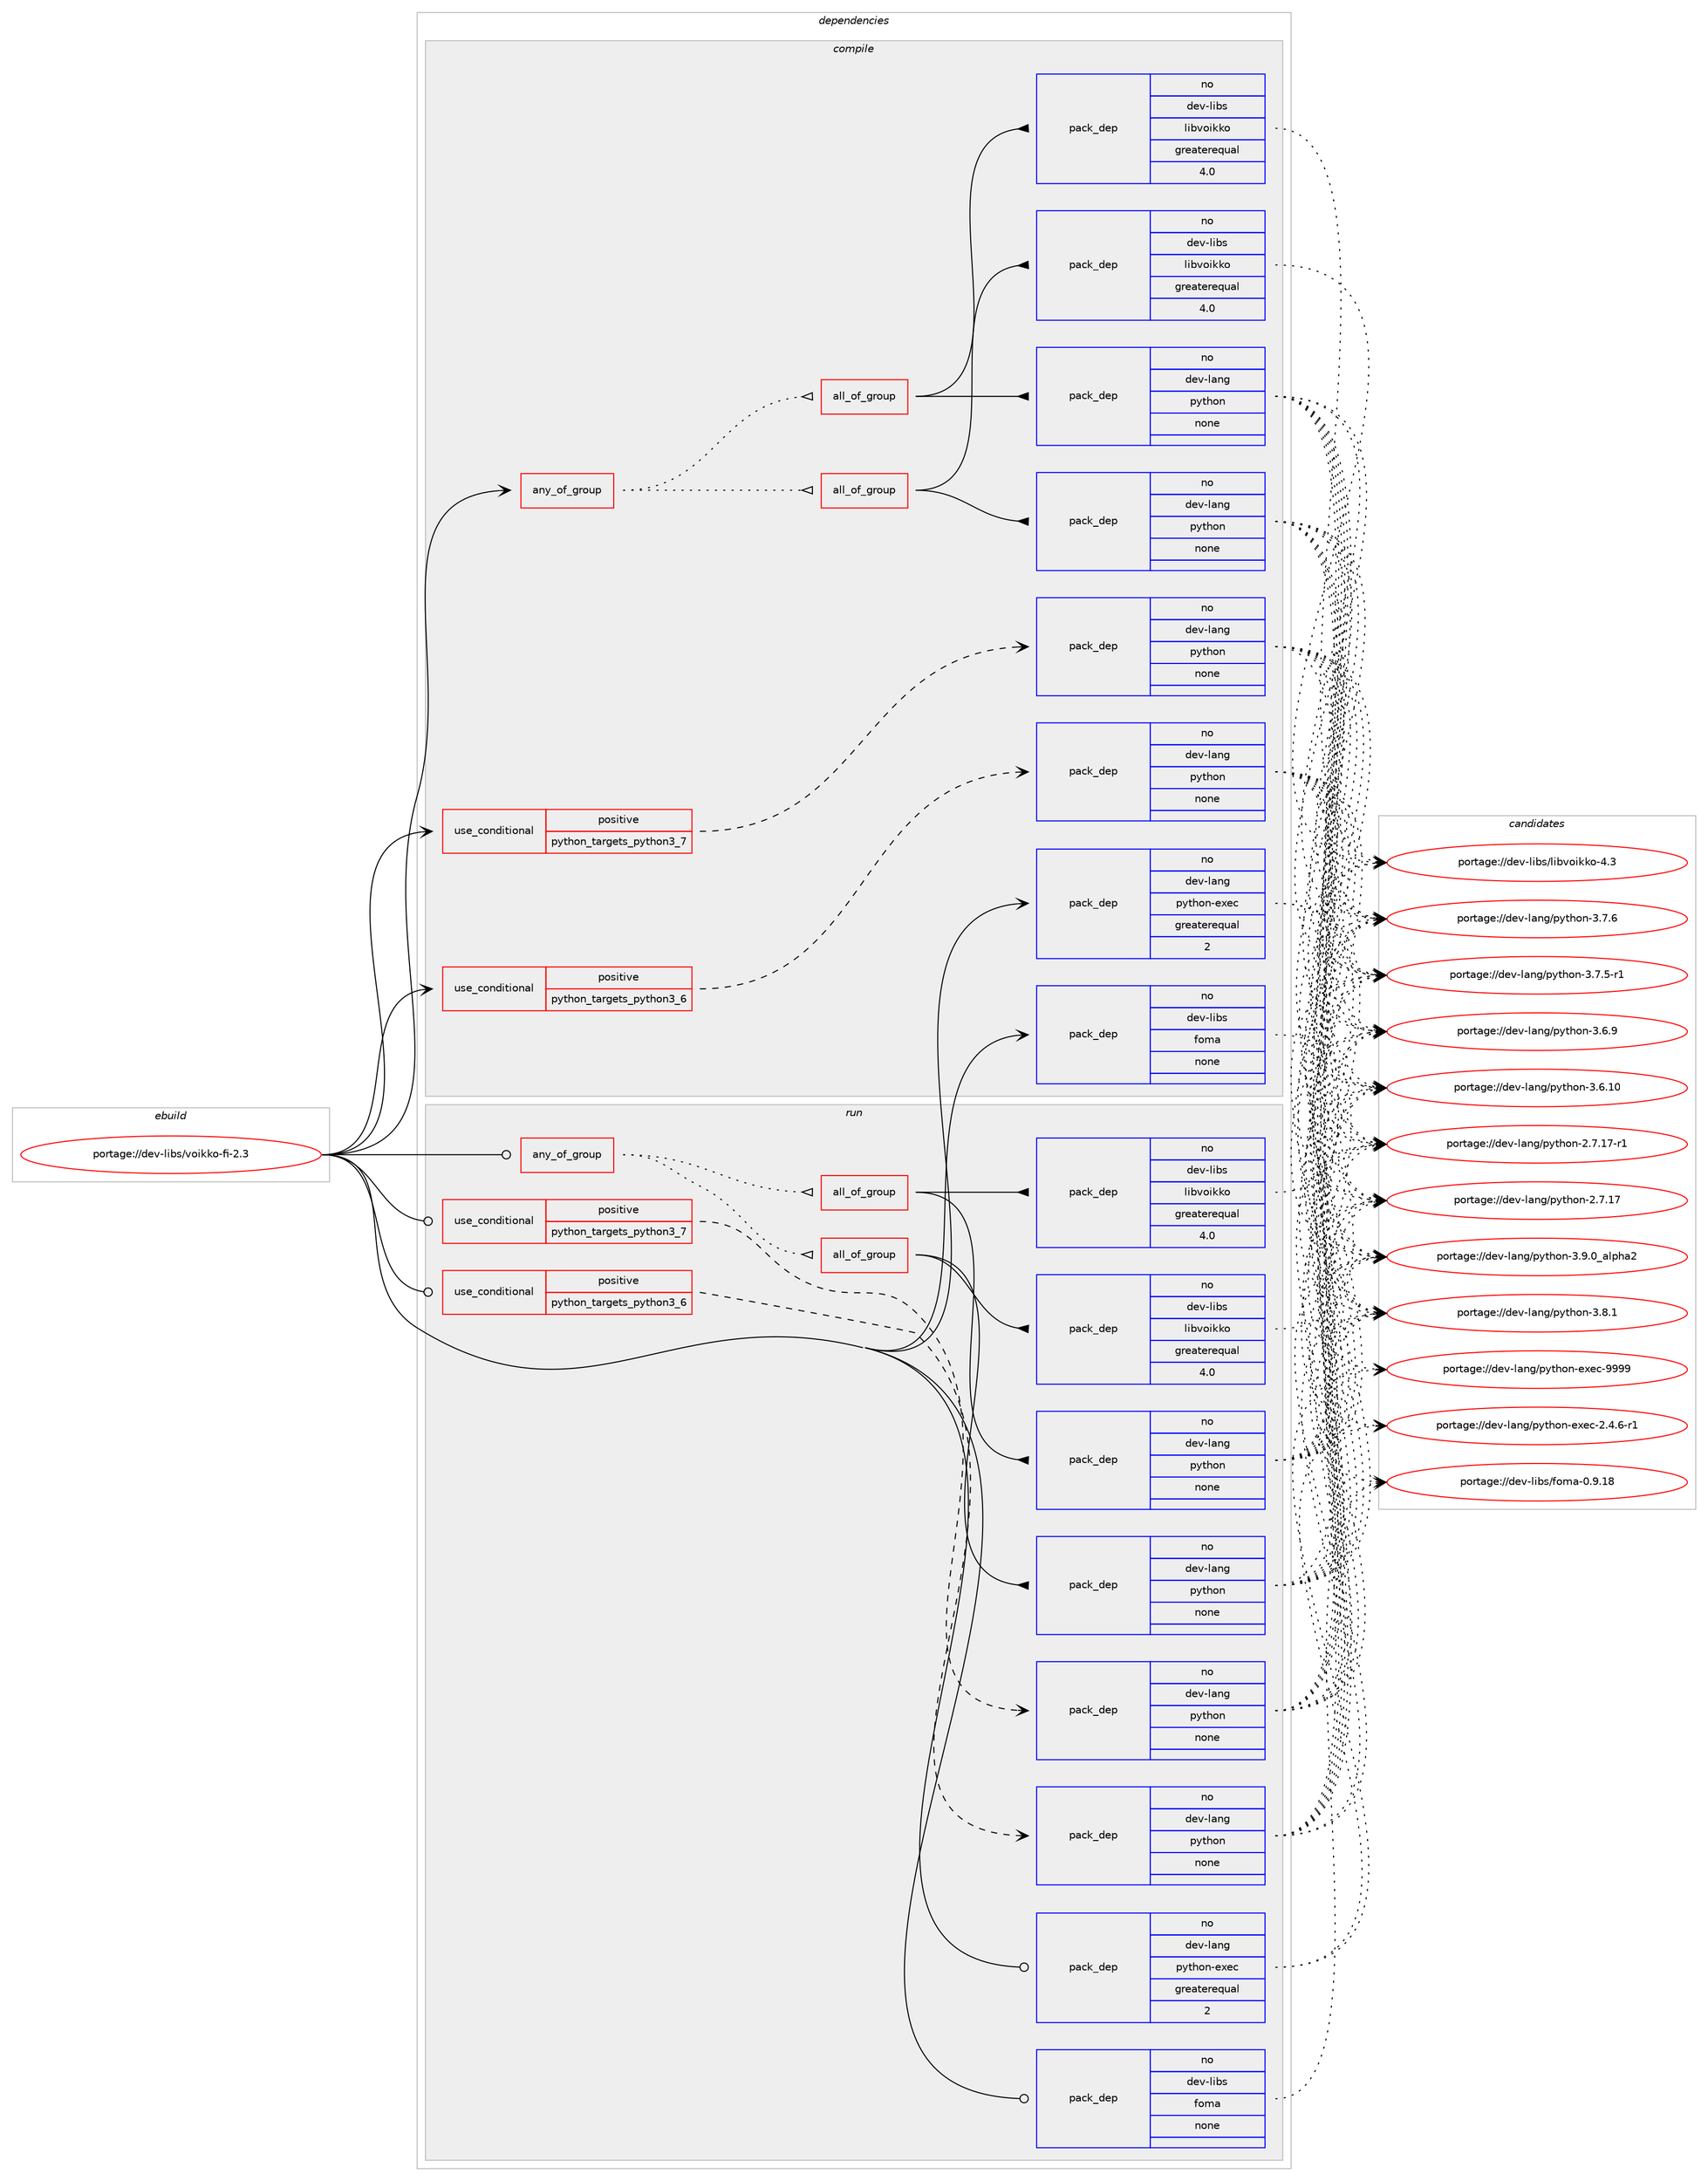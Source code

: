 digraph prolog {

# *************
# Graph options
# *************

newrank=true;
concentrate=true;
compound=true;
graph [rankdir=LR,fontname=Helvetica,fontsize=10,ranksep=1.5];#, ranksep=2.5, nodesep=0.2];
edge  [arrowhead=vee];
node  [fontname=Helvetica,fontsize=10];

# **********
# The ebuild
# **********

subgraph cluster_leftcol {
color=gray;
label=<<i>ebuild</i>>;
id [label="portage://dev-libs/voikko-fi-2.3", color=red, width=4, href="../dev-libs/voikko-fi-2.3.svg"];
}

# ****************
# The dependencies
# ****************

subgraph cluster_midcol {
color=gray;
label=<<i>dependencies</i>>;
subgraph cluster_compile {
fillcolor="#eeeeee";
style=filled;
label=<<i>compile</i>>;
subgraph any4924 {
dependency507241 [label=<<TABLE BORDER="0" CELLBORDER="1" CELLSPACING="0" CELLPADDING="4"><TR><TD CELLPADDING="10">any_of_group</TD></TR></TABLE>>, shape=none, color=red];subgraph all232 {
dependency507242 [label=<<TABLE BORDER="0" CELLBORDER="1" CELLSPACING="0" CELLPADDING="4"><TR><TD CELLPADDING="10">all_of_group</TD></TR></TABLE>>, shape=none, color=red];subgraph pack378289 {
dependency507243 [label=<<TABLE BORDER="0" CELLBORDER="1" CELLSPACING="0" CELLPADDING="4" WIDTH="220"><TR><TD ROWSPAN="6" CELLPADDING="30">pack_dep</TD></TR><TR><TD WIDTH="110">no</TD></TR><TR><TD>dev-lang</TD></TR><TR><TD>python</TD></TR><TR><TD>none</TD></TR><TR><TD></TD></TR></TABLE>>, shape=none, color=blue];
}
dependency507242:e -> dependency507243:w [weight=20,style="solid",arrowhead="inv"];
subgraph pack378290 {
dependency507244 [label=<<TABLE BORDER="0" CELLBORDER="1" CELLSPACING="0" CELLPADDING="4" WIDTH="220"><TR><TD ROWSPAN="6" CELLPADDING="30">pack_dep</TD></TR><TR><TD WIDTH="110">no</TD></TR><TR><TD>dev-libs</TD></TR><TR><TD>libvoikko</TD></TR><TR><TD>greaterequal</TD></TR><TR><TD>4.0</TD></TR></TABLE>>, shape=none, color=blue];
}
dependency507242:e -> dependency507244:w [weight=20,style="solid",arrowhead="inv"];
}
dependency507241:e -> dependency507242:w [weight=20,style="dotted",arrowhead="oinv"];
subgraph all233 {
dependency507245 [label=<<TABLE BORDER="0" CELLBORDER="1" CELLSPACING="0" CELLPADDING="4"><TR><TD CELLPADDING="10">all_of_group</TD></TR></TABLE>>, shape=none, color=red];subgraph pack378291 {
dependency507246 [label=<<TABLE BORDER="0" CELLBORDER="1" CELLSPACING="0" CELLPADDING="4" WIDTH="220"><TR><TD ROWSPAN="6" CELLPADDING="30">pack_dep</TD></TR><TR><TD WIDTH="110">no</TD></TR><TR><TD>dev-lang</TD></TR><TR><TD>python</TD></TR><TR><TD>none</TD></TR><TR><TD></TD></TR></TABLE>>, shape=none, color=blue];
}
dependency507245:e -> dependency507246:w [weight=20,style="solid",arrowhead="inv"];
subgraph pack378292 {
dependency507247 [label=<<TABLE BORDER="0" CELLBORDER="1" CELLSPACING="0" CELLPADDING="4" WIDTH="220"><TR><TD ROWSPAN="6" CELLPADDING="30">pack_dep</TD></TR><TR><TD WIDTH="110">no</TD></TR><TR><TD>dev-libs</TD></TR><TR><TD>libvoikko</TD></TR><TR><TD>greaterequal</TD></TR><TR><TD>4.0</TD></TR></TABLE>>, shape=none, color=blue];
}
dependency507245:e -> dependency507247:w [weight=20,style="solid",arrowhead="inv"];
}
dependency507241:e -> dependency507245:w [weight=20,style="dotted",arrowhead="oinv"];
}
id:e -> dependency507241:w [weight=20,style="solid",arrowhead="vee"];
subgraph cond123799 {
dependency507248 [label=<<TABLE BORDER="0" CELLBORDER="1" CELLSPACING="0" CELLPADDING="4"><TR><TD ROWSPAN="3" CELLPADDING="10">use_conditional</TD></TR><TR><TD>positive</TD></TR><TR><TD>python_targets_python3_6</TD></TR></TABLE>>, shape=none, color=red];
subgraph pack378293 {
dependency507249 [label=<<TABLE BORDER="0" CELLBORDER="1" CELLSPACING="0" CELLPADDING="4" WIDTH="220"><TR><TD ROWSPAN="6" CELLPADDING="30">pack_dep</TD></TR><TR><TD WIDTH="110">no</TD></TR><TR><TD>dev-lang</TD></TR><TR><TD>python</TD></TR><TR><TD>none</TD></TR><TR><TD></TD></TR></TABLE>>, shape=none, color=blue];
}
dependency507248:e -> dependency507249:w [weight=20,style="dashed",arrowhead="vee"];
}
id:e -> dependency507248:w [weight=20,style="solid",arrowhead="vee"];
subgraph cond123800 {
dependency507250 [label=<<TABLE BORDER="0" CELLBORDER="1" CELLSPACING="0" CELLPADDING="4"><TR><TD ROWSPAN="3" CELLPADDING="10">use_conditional</TD></TR><TR><TD>positive</TD></TR><TR><TD>python_targets_python3_7</TD></TR></TABLE>>, shape=none, color=red];
subgraph pack378294 {
dependency507251 [label=<<TABLE BORDER="0" CELLBORDER="1" CELLSPACING="0" CELLPADDING="4" WIDTH="220"><TR><TD ROWSPAN="6" CELLPADDING="30">pack_dep</TD></TR><TR><TD WIDTH="110">no</TD></TR><TR><TD>dev-lang</TD></TR><TR><TD>python</TD></TR><TR><TD>none</TD></TR><TR><TD></TD></TR></TABLE>>, shape=none, color=blue];
}
dependency507250:e -> dependency507251:w [weight=20,style="dashed",arrowhead="vee"];
}
id:e -> dependency507250:w [weight=20,style="solid",arrowhead="vee"];
subgraph pack378295 {
dependency507252 [label=<<TABLE BORDER="0" CELLBORDER="1" CELLSPACING="0" CELLPADDING="4" WIDTH="220"><TR><TD ROWSPAN="6" CELLPADDING="30">pack_dep</TD></TR><TR><TD WIDTH="110">no</TD></TR><TR><TD>dev-lang</TD></TR><TR><TD>python-exec</TD></TR><TR><TD>greaterequal</TD></TR><TR><TD>2</TD></TR></TABLE>>, shape=none, color=blue];
}
id:e -> dependency507252:w [weight=20,style="solid",arrowhead="vee"];
subgraph pack378296 {
dependency507253 [label=<<TABLE BORDER="0" CELLBORDER="1" CELLSPACING="0" CELLPADDING="4" WIDTH="220"><TR><TD ROWSPAN="6" CELLPADDING="30">pack_dep</TD></TR><TR><TD WIDTH="110">no</TD></TR><TR><TD>dev-libs</TD></TR><TR><TD>foma</TD></TR><TR><TD>none</TD></TR><TR><TD></TD></TR></TABLE>>, shape=none, color=blue];
}
id:e -> dependency507253:w [weight=20,style="solid",arrowhead="vee"];
}
subgraph cluster_compileandrun {
fillcolor="#eeeeee";
style=filled;
label=<<i>compile and run</i>>;
}
subgraph cluster_run {
fillcolor="#eeeeee";
style=filled;
label=<<i>run</i>>;
subgraph any4925 {
dependency507254 [label=<<TABLE BORDER="0" CELLBORDER="1" CELLSPACING="0" CELLPADDING="4"><TR><TD CELLPADDING="10">any_of_group</TD></TR></TABLE>>, shape=none, color=red];subgraph all234 {
dependency507255 [label=<<TABLE BORDER="0" CELLBORDER="1" CELLSPACING="0" CELLPADDING="4"><TR><TD CELLPADDING="10">all_of_group</TD></TR></TABLE>>, shape=none, color=red];subgraph pack378297 {
dependency507256 [label=<<TABLE BORDER="0" CELLBORDER="1" CELLSPACING="0" CELLPADDING="4" WIDTH="220"><TR><TD ROWSPAN="6" CELLPADDING="30">pack_dep</TD></TR><TR><TD WIDTH="110">no</TD></TR><TR><TD>dev-lang</TD></TR><TR><TD>python</TD></TR><TR><TD>none</TD></TR><TR><TD></TD></TR></TABLE>>, shape=none, color=blue];
}
dependency507255:e -> dependency507256:w [weight=20,style="solid",arrowhead="inv"];
subgraph pack378298 {
dependency507257 [label=<<TABLE BORDER="0" CELLBORDER="1" CELLSPACING="0" CELLPADDING="4" WIDTH="220"><TR><TD ROWSPAN="6" CELLPADDING="30">pack_dep</TD></TR><TR><TD WIDTH="110">no</TD></TR><TR><TD>dev-libs</TD></TR><TR><TD>libvoikko</TD></TR><TR><TD>greaterequal</TD></TR><TR><TD>4.0</TD></TR></TABLE>>, shape=none, color=blue];
}
dependency507255:e -> dependency507257:w [weight=20,style="solid",arrowhead="inv"];
}
dependency507254:e -> dependency507255:w [weight=20,style="dotted",arrowhead="oinv"];
subgraph all235 {
dependency507258 [label=<<TABLE BORDER="0" CELLBORDER="1" CELLSPACING="0" CELLPADDING="4"><TR><TD CELLPADDING="10">all_of_group</TD></TR></TABLE>>, shape=none, color=red];subgraph pack378299 {
dependency507259 [label=<<TABLE BORDER="0" CELLBORDER="1" CELLSPACING="0" CELLPADDING="4" WIDTH="220"><TR><TD ROWSPAN="6" CELLPADDING="30">pack_dep</TD></TR><TR><TD WIDTH="110">no</TD></TR><TR><TD>dev-lang</TD></TR><TR><TD>python</TD></TR><TR><TD>none</TD></TR><TR><TD></TD></TR></TABLE>>, shape=none, color=blue];
}
dependency507258:e -> dependency507259:w [weight=20,style="solid",arrowhead="inv"];
subgraph pack378300 {
dependency507260 [label=<<TABLE BORDER="0" CELLBORDER="1" CELLSPACING="0" CELLPADDING="4" WIDTH="220"><TR><TD ROWSPAN="6" CELLPADDING="30">pack_dep</TD></TR><TR><TD WIDTH="110">no</TD></TR><TR><TD>dev-libs</TD></TR><TR><TD>libvoikko</TD></TR><TR><TD>greaterequal</TD></TR><TR><TD>4.0</TD></TR></TABLE>>, shape=none, color=blue];
}
dependency507258:e -> dependency507260:w [weight=20,style="solid",arrowhead="inv"];
}
dependency507254:e -> dependency507258:w [weight=20,style="dotted",arrowhead="oinv"];
}
id:e -> dependency507254:w [weight=20,style="solid",arrowhead="odot"];
subgraph cond123801 {
dependency507261 [label=<<TABLE BORDER="0" CELLBORDER="1" CELLSPACING="0" CELLPADDING="4"><TR><TD ROWSPAN="3" CELLPADDING="10">use_conditional</TD></TR><TR><TD>positive</TD></TR><TR><TD>python_targets_python3_6</TD></TR></TABLE>>, shape=none, color=red];
subgraph pack378301 {
dependency507262 [label=<<TABLE BORDER="0" CELLBORDER="1" CELLSPACING="0" CELLPADDING="4" WIDTH="220"><TR><TD ROWSPAN="6" CELLPADDING="30">pack_dep</TD></TR><TR><TD WIDTH="110">no</TD></TR><TR><TD>dev-lang</TD></TR><TR><TD>python</TD></TR><TR><TD>none</TD></TR><TR><TD></TD></TR></TABLE>>, shape=none, color=blue];
}
dependency507261:e -> dependency507262:w [weight=20,style="dashed",arrowhead="vee"];
}
id:e -> dependency507261:w [weight=20,style="solid",arrowhead="odot"];
subgraph cond123802 {
dependency507263 [label=<<TABLE BORDER="0" CELLBORDER="1" CELLSPACING="0" CELLPADDING="4"><TR><TD ROWSPAN="3" CELLPADDING="10">use_conditional</TD></TR><TR><TD>positive</TD></TR><TR><TD>python_targets_python3_7</TD></TR></TABLE>>, shape=none, color=red];
subgraph pack378302 {
dependency507264 [label=<<TABLE BORDER="0" CELLBORDER="1" CELLSPACING="0" CELLPADDING="4" WIDTH="220"><TR><TD ROWSPAN="6" CELLPADDING="30">pack_dep</TD></TR><TR><TD WIDTH="110">no</TD></TR><TR><TD>dev-lang</TD></TR><TR><TD>python</TD></TR><TR><TD>none</TD></TR><TR><TD></TD></TR></TABLE>>, shape=none, color=blue];
}
dependency507263:e -> dependency507264:w [weight=20,style="dashed",arrowhead="vee"];
}
id:e -> dependency507263:w [weight=20,style="solid",arrowhead="odot"];
subgraph pack378303 {
dependency507265 [label=<<TABLE BORDER="0" CELLBORDER="1" CELLSPACING="0" CELLPADDING="4" WIDTH="220"><TR><TD ROWSPAN="6" CELLPADDING="30">pack_dep</TD></TR><TR><TD WIDTH="110">no</TD></TR><TR><TD>dev-lang</TD></TR><TR><TD>python-exec</TD></TR><TR><TD>greaterequal</TD></TR><TR><TD>2</TD></TR></TABLE>>, shape=none, color=blue];
}
id:e -> dependency507265:w [weight=20,style="solid",arrowhead="odot"];
subgraph pack378304 {
dependency507266 [label=<<TABLE BORDER="0" CELLBORDER="1" CELLSPACING="0" CELLPADDING="4" WIDTH="220"><TR><TD ROWSPAN="6" CELLPADDING="30">pack_dep</TD></TR><TR><TD WIDTH="110">no</TD></TR><TR><TD>dev-libs</TD></TR><TR><TD>foma</TD></TR><TR><TD>none</TD></TR><TR><TD></TD></TR></TABLE>>, shape=none, color=blue];
}
id:e -> dependency507266:w [weight=20,style="solid",arrowhead="odot"];
}
}

# **************
# The candidates
# **************

subgraph cluster_choices {
rank=same;
color=gray;
label=<<i>candidates</i>>;

subgraph choice378289 {
color=black;
nodesep=1;
choice10010111845108971101034711212111610411111045514657464895971081121049750 [label="portage://dev-lang/python-3.9.0_alpha2", color=red, width=4,href="../dev-lang/python-3.9.0_alpha2.svg"];
choice100101118451089711010347112121116104111110455146564649 [label="portage://dev-lang/python-3.8.1", color=red, width=4,href="../dev-lang/python-3.8.1.svg"];
choice100101118451089711010347112121116104111110455146554654 [label="portage://dev-lang/python-3.7.6", color=red, width=4,href="../dev-lang/python-3.7.6.svg"];
choice1001011184510897110103471121211161041111104551465546534511449 [label="portage://dev-lang/python-3.7.5-r1", color=red, width=4,href="../dev-lang/python-3.7.5-r1.svg"];
choice100101118451089711010347112121116104111110455146544657 [label="portage://dev-lang/python-3.6.9", color=red, width=4,href="../dev-lang/python-3.6.9.svg"];
choice10010111845108971101034711212111610411111045514654464948 [label="portage://dev-lang/python-3.6.10", color=red, width=4,href="../dev-lang/python-3.6.10.svg"];
choice100101118451089711010347112121116104111110455046554649554511449 [label="portage://dev-lang/python-2.7.17-r1", color=red, width=4,href="../dev-lang/python-2.7.17-r1.svg"];
choice10010111845108971101034711212111610411111045504655464955 [label="portage://dev-lang/python-2.7.17", color=red, width=4,href="../dev-lang/python-2.7.17.svg"];
dependency507243:e -> choice10010111845108971101034711212111610411111045514657464895971081121049750:w [style=dotted,weight="100"];
dependency507243:e -> choice100101118451089711010347112121116104111110455146564649:w [style=dotted,weight="100"];
dependency507243:e -> choice100101118451089711010347112121116104111110455146554654:w [style=dotted,weight="100"];
dependency507243:e -> choice1001011184510897110103471121211161041111104551465546534511449:w [style=dotted,weight="100"];
dependency507243:e -> choice100101118451089711010347112121116104111110455146544657:w [style=dotted,weight="100"];
dependency507243:e -> choice10010111845108971101034711212111610411111045514654464948:w [style=dotted,weight="100"];
dependency507243:e -> choice100101118451089711010347112121116104111110455046554649554511449:w [style=dotted,weight="100"];
dependency507243:e -> choice10010111845108971101034711212111610411111045504655464955:w [style=dotted,weight="100"];
}
subgraph choice378290 {
color=black;
nodesep=1;
choice1001011184510810598115471081059811811110510710711145524651 [label="portage://dev-libs/libvoikko-4.3", color=red, width=4,href="../dev-libs/libvoikko-4.3.svg"];
dependency507244:e -> choice1001011184510810598115471081059811811110510710711145524651:w [style=dotted,weight="100"];
}
subgraph choice378291 {
color=black;
nodesep=1;
choice10010111845108971101034711212111610411111045514657464895971081121049750 [label="portage://dev-lang/python-3.9.0_alpha2", color=red, width=4,href="../dev-lang/python-3.9.0_alpha2.svg"];
choice100101118451089711010347112121116104111110455146564649 [label="portage://dev-lang/python-3.8.1", color=red, width=4,href="../dev-lang/python-3.8.1.svg"];
choice100101118451089711010347112121116104111110455146554654 [label="portage://dev-lang/python-3.7.6", color=red, width=4,href="../dev-lang/python-3.7.6.svg"];
choice1001011184510897110103471121211161041111104551465546534511449 [label="portage://dev-lang/python-3.7.5-r1", color=red, width=4,href="../dev-lang/python-3.7.5-r1.svg"];
choice100101118451089711010347112121116104111110455146544657 [label="portage://dev-lang/python-3.6.9", color=red, width=4,href="../dev-lang/python-3.6.9.svg"];
choice10010111845108971101034711212111610411111045514654464948 [label="portage://dev-lang/python-3.6.10", color=red, width=4,href="../dev-lang/python-3.6.10.svg"];
choice100101118451089711010347112121116104111110455046554649554511449 [label="portage://dev-lang/python-2.7.17-r1", color=red, width=4,href="../dev-lang/python-2.7.17-r1.svg"];
choice10010111845108971101034711212111610411111045504655464955 [label="portage://dev-lang/python-2.7.17", color=red, width=4,href="../dev-lang/python-2.7.17.svg"];
dependency507246:e -> choice10010111845108971101034711212111610411111045514657464895971081121049750:w [style=dotted,weight="100"];
dependency507246:e -> choice100101118451089711010347112121116104111110455146564649:w [style=dotted,weight="100"];
dependency507246:e -> choice100101118451089711010347112121116104111110455146554654:w [style=dotted,weight="100"];
dependency507246:e -> choice1001011184510897110103471121211161041111104551465546534511449:w [style=dotted,weight="100"];
dependency507246:e -> choice100101118451089711010347112121116104111110455146544657:w [style=dotted,weight="100"];
dependency507246:e -> choice10010111845108971101034711212111610411111045514654464948:w [style=dotted,weight="100"];
dependency507246:e -> choice100101118451089711010347112121116104111110455046554649554511449:w [style=dotted,weight="100"];
dependency507246:e -> choice10010111845108971101034711212111610411111045504655464955:w [style=dotted,weight="100"];
}
subgraph choice378292 {
color=black;
nodesep=1;
choice1001011184510810598115471081059811811110510710711145524651 [label="portage://dev-libs/libvoikko-4.3", color=red, width=4,href="../dev-libs/libvoikko-4.3.svg"];
dependency507247:e -> choice1001011184510810598115471081059811811110510710711145524651:w [style=dotted,weight="100"];
}
subgraph choice378293 {
color=black;
nodesep=1;
choice10010111845108971101034711212111610411111045514657464895971081121049750 [label="portage://dev-lang/python-3.9.0_alpha2", color=red, width=4,href="../dev-lang/python-3.9.0_alpha2.svg"];
choice100101118451089711010347112121116104111110455146564649 [label="portage://dev-lang/python-3.8.1", color=red, width=4,href="../dev-lang/python-3.8.1.svg"];
choice100101118451089711010347112121116104111110455146554654 [label="portage://dev-lang/python-3.7.6", color=red, width=4,href="../dev-lang/python-3.7.6.svg"];
choice1001011184510897110103471121211161041111104551465546534511449 [label="portage://dev-lang/python-3.7.5-r1", color=red, width=4,href="../dev-lang/python-3.7.5-r1.svg"];
choice100101118451089711010347112121116104111110455146544657 [label="portage://dev-lang/python-3.6.9", color=red, width=4,href="../dev-lang/python-3.6.9.svg"];
choice10010111845108971101034711212111610411111045514654464948 [label="portage://dev-lang/python-3.6.10", color=red, width=4,href="../dev-lang/python-3.6.10.svg"];
choice100101118451089711010347112121116104111110455046554649554511449 [label="portage://dev-lang/python-2.7.17-r1", color=red, width=4,href="../dev-lang/python-2.7.17-r1.svg"];
choice10010111845108971101034711212111610411111045504655464955 [label="portage://dev-lang/python-2.7.17", color=red, width=4,href="../dev-lang/python-2.7.17.svg"];
dependency507249:e -> choice10010111845108971101034711212111610411111045514657464895971081121049750:w [style=dotted,weight="100"];
dependency507249:e -> choice100101118451089711010347112121116104111110455146564649:w [style=dotted,weight="100"];
dependency507249:e -> choice100101118451089711010347112121116104111110455146554654:w [style=dotted,weight="100"];
dependency507249:e -> choice1001011184510897110103471121211161041111104551465546534511449:w [style=dotted,weight="100"];
dependency507249:e -> choice100101118451089711010347112121116104111110455146544657:w [style=dotted,weight="100"];
dependency507249:e -> choice10010111845108971101034711212111610411111045514654464948:w [style=dotted,weight="100"];
dependency507249:e -> choice100101118451089711010347112121116104111110455046554649554511449:w [style=dotted,weight="100"];
dependency507249:e -> choice10010111845108971101034711212111610411111045504655464955:w [style=dotted,weight="100"];
}
subgraph choice378294 {
color=black;
nodesep=1;
choice10010111845108971101034711212111610411111045514657464895971081121049750 [label="portage://dev-lang/python-3.9.0_alpha2", color=red, width=4,href="../dev-lang/python-3.9.0_alpha2.svg"];
choice100101118451089711010347112121116104111110455146564649 [label="portage://dev-lang/python-3.8.1", color=red, width=4,href="../dev-lang/python-3.8.1.svg"];
choice100101118451089711010347112121116104111110455146554654 [label="portage://dev-lang/python-3.7.6", color=red, width=4,href="../dev-lang/python-3.7.6.svg"];
choice1001011184510897110103471121211161041111104551465546534511449 [label="portage://dev-lang/python-3.7.5-r1", color=red, width=4,href="../dev-lang/python-3.7.5-r1.svg"];
choice100101118451089711010347112121116104111110455146544657 [label="portage://dev-lang/python-3.6.9", color=red, width=4,href="../dev-lang/python-3.6.9.svg"];
choice10010111845108971101034711212111610411111045514654464948 [label="portage://dev-lang/python-3.6.10", color=red, width=4,href="../dev-lang/python-3.6.10.svg"];
choice100101118451089711010347112121116104111110455046554649554511449 [label="portage://dev-lang/python-2.7.17-r1", color=red, width=4,href="../dev-lang/python-2.7.17-r1.svg"];
choice10010111845108971101034711212111610411111045504655464955 [label="portage://dev-lang/python-2.7.17", color=red, width=4,href="../dev-lang/python-2.7.17.svg"];
dependency507251:e -> choice10010111845108971101034711212111610411111045514657464895971081121049750:w [style=dotted,weight="100"];
dependency507251:e -> choice100101118451089711010347112121116104111110455146564649:w [style=dotted,weight="100"];
dependency507251:e -> choice100101118451089711010347112121116104111110455146554654:w [style=dotted,weight="100"];
dependency507251:e -> choice1001011184510897110103471121211161041111104551465546534511449:w [style=dotted,weight="100"];
dependency507251:e -> choice100101118451089711010347112121116104111110455146544657:w [style=dotted,weight="100"];
dependency507251:e -> choice10010111845108971101034711212111610411111045514654464948:w [style=dotted,weight="100"];
dependency507251:e -> choice100101118451089711010347112121116104111110455046554649554511449:w [style=dotted,weight="100"];
dependency507251:e -> choice10010111845108971101034711212111610411111045504655464955:w [style=dotted,weight="100"];
}
subgraph choice378295 {
color=black;
nodesep=1;
choice10010111845108971101034711212111610411111045101120101994557575757 [label="portage://dev-lang/python-exec-9999", color=red, width=4,href="../dev-lang/python-exec-9999.svg"];
choice10010111845108971101034711212111610411111045101120101994550465246544511449 [label="portage://dev-lang/python-exec-2.4.6-r1", color=red, width=4,href="../dev-lang/python-exec-2.4.6-r1.svg"];
dependency507252:e -> choice10010111845108971101034711212111610411111045101120101994557575757:w [style=dotted,weight="100"];
dependency507252:e -> choice10010111845108971101034711212111610411111045101120101994550465246544511449:w [style=dotted,weight="100"];
}
subgraph choice378296 {
color=black;
nodesep=1;
choice1001011184510810598115471021111099745484657464956 [label="portage://dev-libs/foma-0.9.18", color=red, width=4,href="../dev-libs/foma-0.9.18.svg"];
dependency507253:e -> choice1001011184510810598115471021111099745484657464956:w [style=dotted,weight="100"];
}
subgraph choice378297 {
color=black;
nodesep=1;
choice10010111845108971101034711212111610411111045514657464895971081121049750 [label="portage://dev-lang/python-3.9.0_alpha2", color=red, width=4,href="../dev-lang/python-3.9.0_alpha2.svg"];
choice100101118451089711010347112121116104111110455146564649 [label="portage://dev-lang/python-3.8.1", color=red, width=4,href="../dev-lang/python-3.8.1.svg"];
choice100101118451089711010347112121116104111110455146554654 [label="portage://dev-lang/python-3.7.6", color=red, width=4,href="../dev-lang/python-3.7.6.svg"];
choice1001011184510897110103471121211161041111104551465546534511449 [label="portage://dev-lang/python-3.7.5-r1", color=red, width=4,href="../dev-lang/python-3.7.5-r1.svg"];
choice100101118451089711010347112121116104111110455146544657 [label="portage://dev-lang/python-3.6.9", color=red, width=4,href="../dev-lang/python-3.6.9.svg"];
choice10010111845108971101034711212111610411111045514654464948 [label="portage://dev-lang/python-3.6.10", color=red, width=4,href="../dev-lang/python-3.6.10.svg"];
choice100101118451089711010347112121116104111110455046554649554511449 [label="portage://dev-lang/python-2.7.17-r1", color=red, width=4,href="../dev-lang/python-2.7.17-r1.svg"];
choice10010111845108971101034711212111610411111045504655464955 [label="portage://dev-lang/python-2.7.17", color=red, width=4,href="../dev-lang/python-2.7.17.svg"];
dependency507256:e -> choice10010111845108971101034711212111610411111045514657464895971081121049750:w [style=dotted,weight="100"];
dependency507256:e -> choice100101118451089711010347112121116104111110455146564649:w [style=dotted,weight="100"];
dependency507256:e -> choice100101118451089711010347112121116104111110455146554654:w [style=dotted,weight="100"];
dependency507256:e -> choice1001011184510897110103471121211161041111104551465546534511449:w [style=dotted,weight="100"];
dependency507256:e -> choice100101118451089711010347112121116104111110455146544657:w [style=dotted,weight="100"];
dependency507256:e -> choice10010111845108971101034711212111610411111045514654464948:w [style=dotted,weight="100"];
dependency507256:e -> choice100101118451089711010347112121116104111110455046554649554511449:w [style=dotted,weight="100"];
dependency507256:e -> choice10010111845108971101034711212111610411111045504655464955:w [style=dotted,weight="100"];
}
subgraph choice378298 {
color=black;
nodesep=1;
choice1001011184510810598115471081059811811110510710711145524651 [label="portage://dev-libs/libvoikko-4.3", color=red, width=4,href="../dev-libs/libvoikko-4.3.svg"];
dependency507257:e -> choice1001011184510810598115471081059811811110510710711145524651:w [style=dotted,weight="100"];
}
subgraph choice378299 {
color=black;
nodesep=1;
choice10010111845108971101034711212111610411111045514657464895971081121049750 [label="portage://dev-lang/python-3.9.0_alpha2", color=red, width=4,href="../dev-lang/python-3.9.0_alpha2.svg"];
choice100101118451089711010347112121116104111110455146564649 [label="portage://dev-lang/python-3.8.1", color=red, width=4,href="../dev-lang/python-3.8.1.svg"];
choice100101118451089711010347112121116104111110455146554654 [label="portage://dev-lang/python-3.7.6", color=red, width=4,href="../dev-lang/python-3.7.6.svg"];
choice1001011184510897110103471121211161041111104551465546534511449 [label="portage://dev-lang/python-3.7.5-r1", color=red, width=4,href="../dev-lang/python-3.7.5-r1.svg"];
choice100101118451089711010347112121116104111110455146544657 [label="portage://dev-lang/python-3.6.9", color=red, width=4,href="../dev-lang/python-3.6.9.svg"];
choice10010111845108971101034711212111610411111045514654464948 [label="portage://dev-lang/python-3.6.10", color=red, width=4,href="../dev-lang/python-3.6.10.svg"];
choice100101118451089711010347112121116104111110455046554649554511449 [label="portage://dev-lang/python-2.7.17-r1", color=red, width=4,href="../dev-lang/python-2.7.17-r1.svg"];
choice10010111845108971101034711212111610411111045504655464955 [label="portage://dev-lang/python-2.7.17", color=red, width=4,href="../dev-lang/python-2.7.17.svg"];
dependency507259:e -> choice10010111845108971101034711212111610411111045514657464895971081121049750:w [style=dotted,weight="100"];
dependency507259:e -> choice100101118451089711010347112121116104111110455146564649:w [style=dotted,weight="100"];
dependency507259:e -> choice100101118451089711010347112121116104111110455146554654:w [style=dotted,weight="100"];
dependency507259:e -> choice1001011184510897110103471121211161041111104551465546534511449:w [style=dotted,weight="100"];
dependency507259:e -> choice100101118451089711010347112121116104111110455146544657:w [style=dotted,weight="100"];
dependency507259:e -> choice10010111845108971101034711212111610411111045514654464948:w [style=dotted,weight="100"];
dependency507259:e -> choice100101118451089711010347112121116104111110455046554649554511449:w [style=dotted,weight="100"];
dependency507259:e -> choice10010111845108971101034711212111610411111045504655464955:w [style=dotted,weight="100"];
}
subgraph choice378300 {
color=black;
nodesep=1;
choice1001011184510810598115471081059811811110510710711145524651 [label="portage://dev-libs/libvoikko-4.3", color=red, width=4,href="../dev-libs/libvoikko-4.3.svg"];
dependency507260:e -> choice1001011184510810598115471081059811811110510710711145524651:w [style=dotted,weight="100"];
}
subgraph choice378301 {
color=black;
nodesep=1;
choice10010111845108971101034711212111610411111045514657464895971081121049750 [label="portage://dev-lang/python-3.9.0_alpha2", color=red, width=4,href="../dev-lang/python-3.9.0_alpha2.svg"];
choice100101118451089711010347112121116104111110455146564649 [label="portage://dev-lang/python-3.8.1", color=red, width=4,href="../dev-lang/python-3.8.1.svg"];
choice100101118451089711010347112121116104111110455146554654 [label="portage://dev-lang/python-3.7.6", color=red, width=4,href="../dev-lang/python-3.7.6.svg"];
choice1001011184510897110103471121211161041111104551465546534511449 [label="portage://dev-lang/python-3.7.5-r1", color=red, width=4,href="../dev-lang/python-3.7.5-r1.svg"];
choice100101118451089711010347112121116104111110455146544657 [label="portage://dev-lang/python-3.6.9", color=red, width=4,href="../dev-lang/python-3.6.9.svg"];
choice10010111845108971101034711212111610411111045514654464948 [label="portage://dev-lang/python-3.6.10", color=red, width=4,href="../dev-lang/python-3.6.10.svg"];
choice100101118451089711010347112121116104111110455046554649554511449 [label="portage://dev-lang/python-2.7.17-r1", color=red, width=4,href="../dev-lang/python-2.7.17-r1.svg"];
choice10010111845108971101034711212111610411111045504655464955 [label="portage://dev-lang/python-2.7.17", color=red, width=4,href="../dev-lang/python-2.7.17.svg"];
dependency507262:e -> choice10010111845108971101034711212111610411111045514657464895971081121049750:w [style=dotted,weight="100"];
dependency507262:e -> choice100101118451089711010347112121116104111110455146564649:w [style=dotted,weight="100"];
dependency507262:e -> choice100101118451089711010347112121116104111110455146554654:w [style=dotted,weight="100"];
dependency507262:e -> choice1001011184510897110103471121211161041111104551465546534511449:w [style=dotted,weight="100"];
dependency507262:e -> choice100101118451089711010347112121116104111110455146544657:w [style=dotted,weight="100"];
dependency507262:e -> choice10010111845108971101034711212111610411111045514654464948:w [style=dotted,weight="100"];
dependency507262:e -> choice100101118451089711010347112121116104111110455046554649554511449:w [style=dotted,weight="100"];
dependency507262:e -> choice10010111845108971101034711212111610411111045504655464955:w [style=dotted,weight="100"];
}
subgraph choice378302 {
color=black;
nodesep=1;
choice10010111845108971101034711212111610411111045514657464895971081121049750 [label="portage://dev-lang/python-3.9.0_alpha2", color=red, width=4,href="../dev-lang/python-3.9.0_alpha2.svg"];
choice100101118451089711010347112121116104111110455146564649 [label="portage://dev-lang/python-3.8.1", color=red, width=4,href="../dev-lang/python-3.8.1.svg"];
choice100101118451089711010347112121116104111110455146554654 [label="portage://dev-lang/python-3.7.6", color=red, width=4,href="../dev-lang/python-3.7.6.svg"];
choice1001011184510897110103471121211161041111104551465546534511449 [label="portage://dev-lang/python-3.7.5-r1", color=red, width=4,href="../dev-lang/python-3.7.5-r1.svg"];
choice100101118451089711010347112121116104111110455146544657 [label="portage://dev-lang/python-3.6.9", color=red, width=4,href="../dev-lang/python-3.6.9.svg"];
choice10010111845108971101034711212111610411111045514654464948 [label="portage://dev-lang/python-3.6.10", color=red, width=4,href="../dev-lang/python-3.6.10.svg"];
choice100101118451089711010347112121116104111110455046554649554511449 [label="portage://dev-lang/python-2.7.17-r1", color=red, width=4,href="../dev-lang/python-2.7.17-r1.svg"];
choice10010111845108971101034711212111610411111045504655464955 [label="portage://dev-lang/python-2.7.17", color=red, width=4,href="../dev-lang/python-2.7.17.svg"];
dependency507264:e -> choice10010111845108971101034711212111610411111045514657464895971081121049750:w [style=dotted,weight="100"];
dependency507264:e -> choice100101118451089711010347112121116104111110455146564649:w [style=dotted,weight="100"];
dependency507264:e -> choice100101118451089711010347112121116104111110455146554654:w [style=dotted,weight="100"];
dependency507264:e -> choice1001011184510897110103471121211161041111104551465546534511449:w [style=dotted,weight="100"];
dependency507264:e -> choice100101118451089711010347112121116104111110455146544657:w [style=dotted,weight="100"];
dependency507264:e -> choice10010111845108971101034711212111610411111045514654464948:w [style=dotted,weight="100"];
dependency507264:e -> choice100101118451089711010347112121116104111110455046554649554511449:w [style=dotted,weight="100"];
dependency507264:e -> choice10010111845108971101034711212111610411111045504655464955:w [style=dotted,weight="100"];
}
subgraph choice378303 {
color=black;
nodesep=1;
choice10010111845108971101034711212111610411111045101120101994557575757 [label="portage://dev-lang/python-exec-9999", color=red, width=4,href="../dev-lang/python-exec-9999.svg"];
choice10010111845108971101034711212111610411111045101120101994550465246544511449 [label="portage://dev-lang/python-exec-2.4.6-r1", color=red, width=4,href="../dev-lang/python-exec-2.4.6-r1.svg"];
dependency507265:e -> choice10010111845108971101034711212111610411111045101120101994557575757:w [style=dotted,weight="100"];
dependency507265:e -> choice10010111845108971101034711212111610411111045101120101994550465246544511449:w [style=dotted,weight="100"];
}
subgraph choice378304 {
color=black;
nodesep=1;
choice1001011184510810598115471021111099745484657464956 [label="portage://dev-libs/foma-0.9.18", color=red, width=4,href="../dev-libs/foma-0.9.18.svg"];
dependency507266:e -> choice1001011184510810598115471021111099745484657464956:w [style=dotted,weight="100"];
}
}

}
